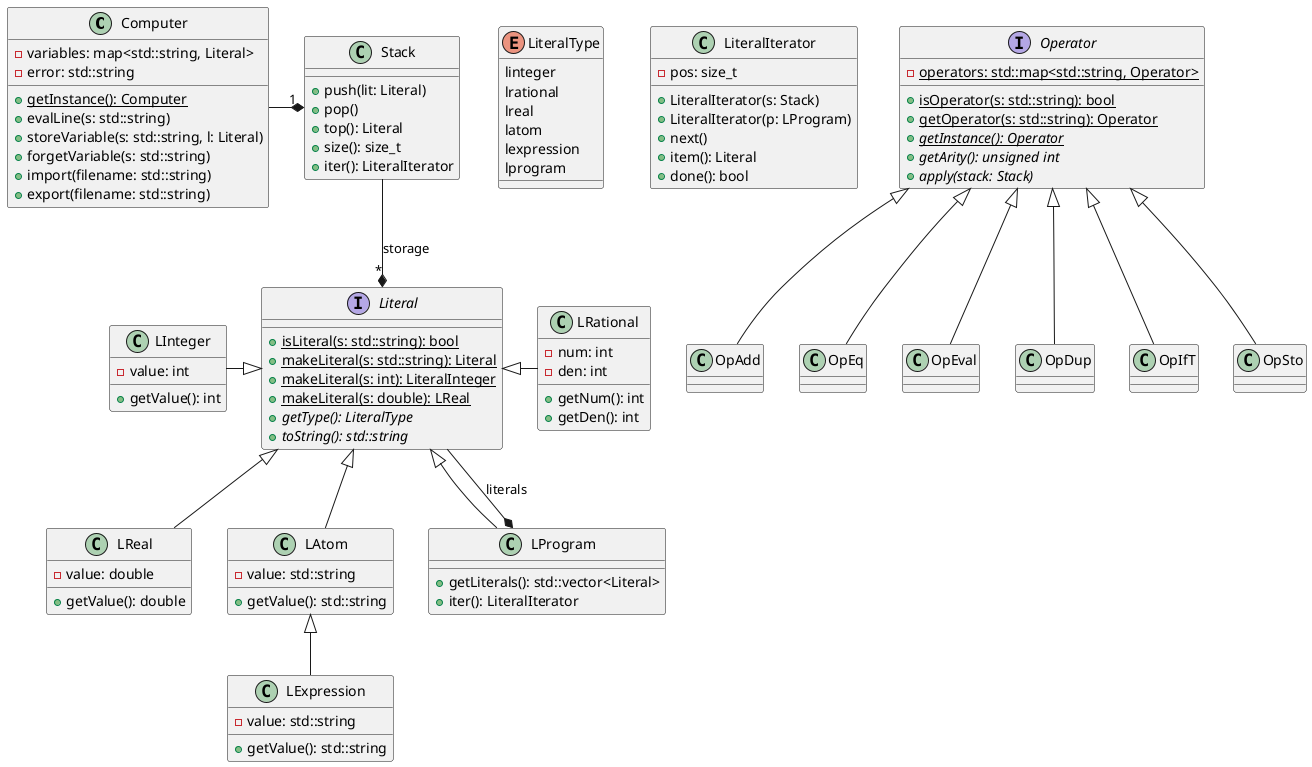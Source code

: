 @startuml

class Computer{
    -variables: map<std::string, Literal>
    -error: std::string
    +{static}getInstance(): Computer
    +evalLine(s: std::string)
    +storeVariable(s: std::string, l: Literal)
    +forgetVariable(s: std::string)
    +import(filename: std::string)
    +export(filename: std::string)
}
Stack "1" *-left- Computer

enum LiteralType{
    linteger
    lrational
    lreal
    latom
    lexpression
    lprogram
}

interface Literal{
    +{static}isLiteral(s: std::string): bool
    +{static}makeLiteral(s: std::string): Literal
    +{static}makeLiteral(s: int): LiteralInteger
    +{static}makeLiteral(s: double): LReal
    +{abstract}getType(): LiteralType
    +{abstract}toString(): std::string
}

class LInteger{
    -value: int
    +getValue(): int
}
Literal <|-left- LInteger

class LRational{
    -num: int
    -den: int
    +getNum(): int
    +getDen(): int
}
Literal <|-right- LRational

class LReal{
    -value: double
    +getValue(): double
}
Literal <|-- LReal

class LAtom{
    -value: std::string
    +getValue(): std::string
}
Literal <|-- LAtom

class LExpression{
    -value: std::string
    +getValue(): std::string
}
LAtom <|-- LExpression

class LProgram{
    +getLiterals(): std::vector<Literal>
    +iter(): LiteralIterator
}
LProgram *-- Literal: literals
Literal <|-- LProgram

class Stack{
    +push(lit: Literal)
    +pop()
    +top(): Literal
    +size(): size_t
    +iter(): LiteralIterator
}
Stack --* "*" Literal: storage

class LiteralIterator{
    -pos: size_t
    +LiteralIterator(s: Stack)
    +LiteralIterator(p: LProgram)
    +next()
    +item(): Literal
    +done(): bool
}

interface Operator{
    -{static}operators: std::map<std::string, Operator>
    +{static}isOperator(s: std::string): bool
    +{static}getOperator(s: std::string): Operator
    +{static}{abstract}getInstance(): Operator
    +{abstract}getArity(): unsigned int
    +{abstract}apply(stack: Stack)
}

Operator <|-- OpAdd
'Operator <|-- OpSub
'Operator <|-- OpMul
'Operator <|-- OpDiv
'Operator <|-- OpDivI
'Operator <|-- OpMod
'Operator <|-- OpNeg
'
Operator <|-- OpEq
'Operator <|-- OpNEq
'Operator <|-- OpSup
'Operator <|-- OpInf
'Operator <|-- OpSupE
'Operator <|-- OpInfE
'Operator <|-- OpAnd
'Operator <|-- OpOr
'Operator <|-- OpNot
'
Operator <|-- OpEval
'
Operator <|-- OpDup
'Operator <|-- OpDrop
'Operator <|-- OpSwap
'Operator <|-- OpClear
'
Operator <|-- OpIfT
'
Operator <|-- OpSto
'Operator <|-- OpForget
@enduml
